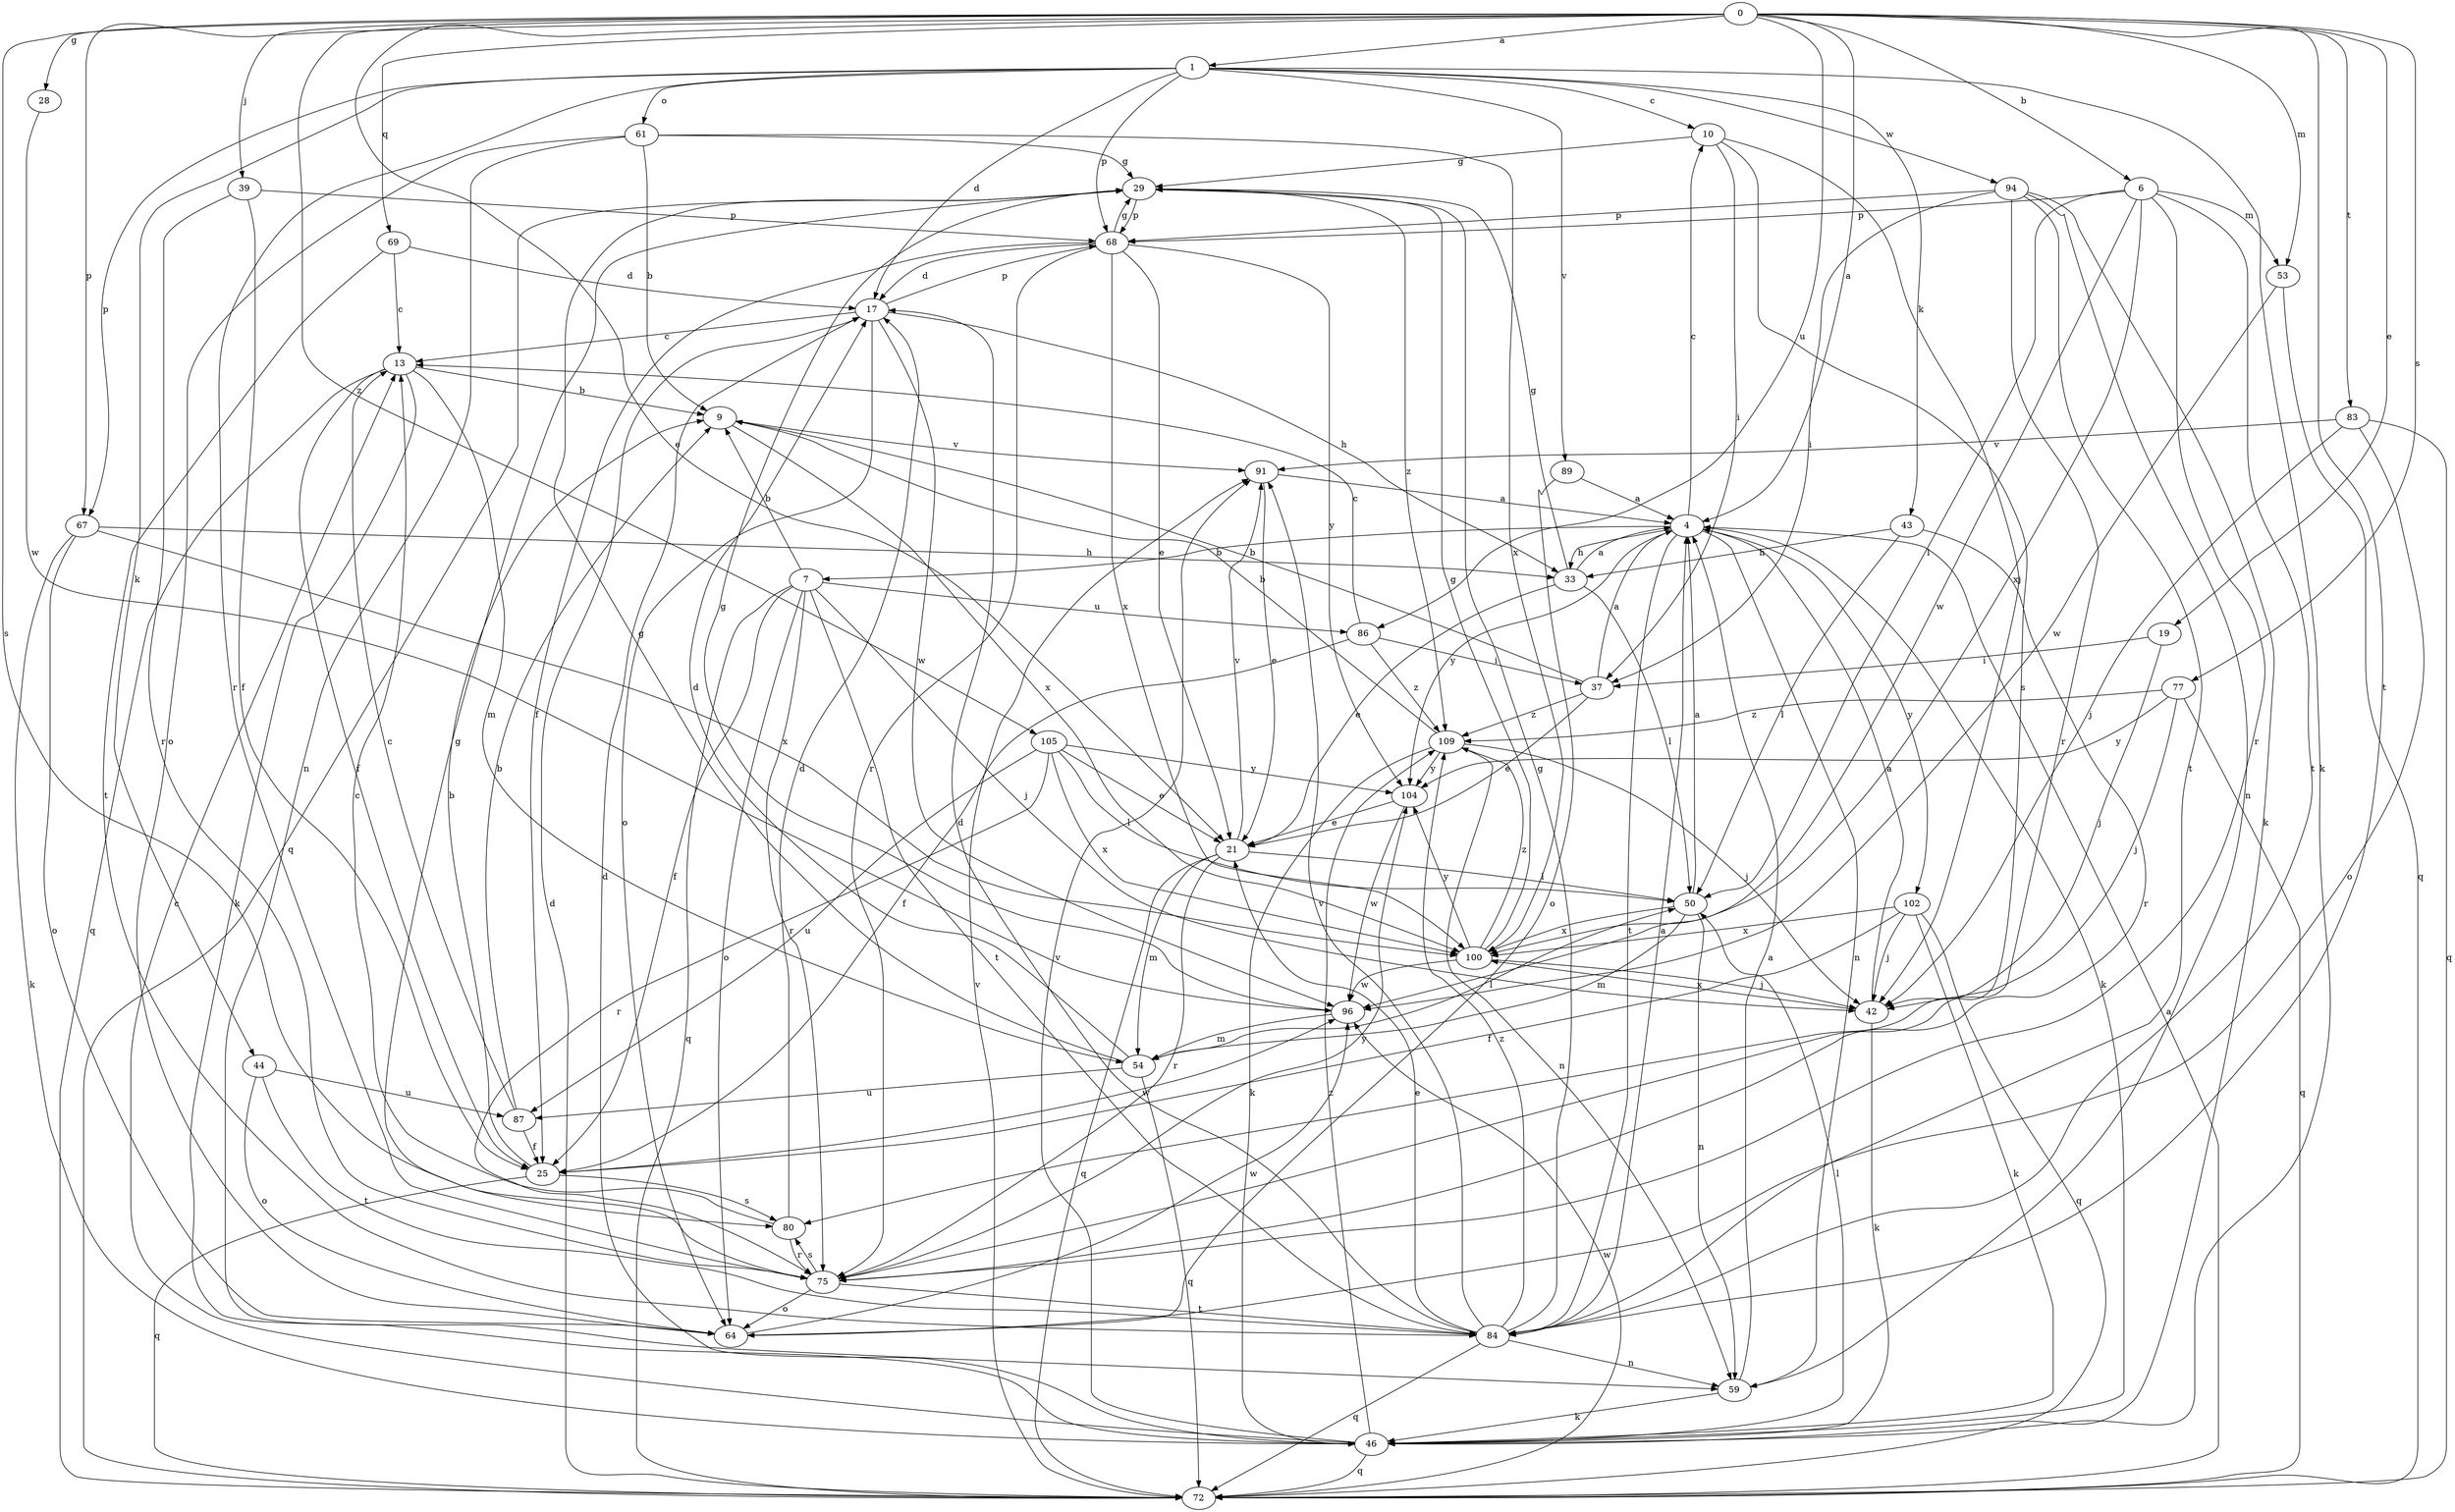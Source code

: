 strict digraph  {
0;
1;
4;
6;
7;
9;
10;
13;
17;
19;
21;
25;
28;
29;
33;
37;
39;
42;
43;
44;
46;
50;
53;
54;
59;
61;
64;
67;
68;
69;
72;
75;
77;
80;
83;
84;
86;
87;
89;
91;
94;
96;
100;
102;
104;
105;
109;
0 -> 1  [label=a];
0 -> 4  [label=a];
0 -> 6  [label=b];
0 -> 19  [label=e];
0 -> 21  [label=e];
0 -> 28  [label=g];
0 -> 39  [label=j];
0 -> 53  [label=m];
0 -> 67  [label=p];
0 -> 69  [label=q];
0 -> 77  [label=s];
0 -> 80  [label=s];
0 -> 83  [label=t];
0 -> 84  [label=t];
0 -> 86  [label=u];
0 -> 105  [label=z];
1 -> 10  [label=c];
1 -> 17  [label=d];
1 -> 43  [label=k];
1 -> 44  [label=k];
1 -> 46  [label=k];
1 -> 61  [label=o];
1 -> 67  [label=p];
1 -> 68  [label=p];
1 -> 75  [label=r];
1 -> 89  [label=v];
1 -> 94  [label=w];
4 -> 7  [label=b];
4 -> 10  [label=c];
4 -> 33  [label=h];
4 -> 46  [label=k];
4 -> 59  [label=n];
4 -> 84  [label=t];
4 -> 102  [label=y];
4 -> 104  [label=y];
6 -> 50  [label=l];
6 -> 53  [label=m];
6 -> 68  [label=p];
6 -> 75  [label=r];
6 -> 84  [label=t];
6 -> 96  [label=w];
6 -> 100  [label=x];
7 -> 9  [label=b];
7 -> 25  [label=f];
7 -> 42  [label=j];
7 -> 64  [label=o];
7 -> 72  [label=q];
7 -> 75  [label=r];
7 -> 84  [label=t];
7 -> 86  [label=u];
9 -> 91  [label=v];
9 -> 100  [label=x];
10 -> 29  [label=g];
10 -> 37  [label=i];
10 -> 42  [label=j];
10 -> 80  [label=s];
13 -> 9  [label=b];
13 -> 25  [label=f];
13 -> 46  [label=k];
13 -> 54  [label=m];
13 -> 72  [label=q];
17 -> 13  [label=c];
17 -> 33  [label=h];
17 -> 64  [label=o];
17 -> 68  [label=p];
17 -> 96  [label=w];
19 -> 37  [label=i];
19 -> 42  [label=j];
21 -> 50  [label=l];
21 -> 54  [label=m];
21 -> 72  [label=q];
21 -> 75  [label=r];
21 -> 91  [label=v];
25 -> 9  [label=b];
25 -> 72  [label=q];
25 -> 80  [label=s];
25 -> 96  [label=w];
28 -> 96  [label=w];
29 -> 68  [label=p];
29 -> 72  [label=q];
29 -> 109  [label=z];
33 -> 4  [label=a];
33 -> 21  [label=e];
33 -> 29  [label=g];
33 -> 50  [label=l];
37 -> 4  [label=a];
37 -> 9  [label=b];
37 -> 21  [label=e];
37 -> 109  [label=z];
39 -> 25  [label=f];
39 -> 68  [label=p];
39 -> 75  [label=r];
42 -> 4  [label=a];
42 -> 46  [label=k];
42 -> 100  [label=x];
43 -> 33  [label=h];
43 -> 50  [label=l];
43 -> 75  [label=r];
44 -> 64  [label=o];
44 -> 84  [label=t];
44 -> 87  [label=u];
46 -> 13  [label=c];
46 -> 17  [label=d];
46 -> 50  [label=l];
46 -> 72  [label=q];
46 -> 91  [label=v];
46 -> 109  [label=z];
50 -> 4  [label=a];
50 -> 54  [label=m];
50 -> 59  [label=n];
50 -> 100  [label=x];
53 -> 72  [label=q];
53 -> 96  [label=w];
54 -> 17  [label=d];
54 -> 29  [label=g];
54 -> 50  [label=l];
54 -> 72  [label=q];
54 -> 87  [label=u];
59 -> 4  [label=a];
59 -> 46  [label=k];
61 -> 9  [label=b];
61 -> 29  [label=g];
61 -> 59  [label=n];
61 -> 64  [label=o];
61 -> 100  [label=x];
64 -> 96  [label=w];
67 -> 33  [label=h];
67 -> 46  [label=k];
67 -> 64  [label=o];
67 -> 100  [label=x];
68 -> 17  [label=d];
68 -> 21  [label=e];
68 -> 25  [label=f];
68 -> 29  [label=g];
68 -> 75  [label=r];
68 -> 100  [label=x];
68 -> 104  [label=y];
69 -> 13  [label=c];
69 -> 17  [label=d];
69 -> 84  [label=t];
72 -> 4  [label=a];
72 -> 17  [label=d];
72 -> 91  [label=v];
72 -> 96  [label=w];
75 -> 29  [label=g];
75 -> 64  [label=o];
75 -> 80  [label=s];
75 -> 84  [label=t];
75 -> 104  [label=y];
77 -> 42  [label=j];
77 -> 72  [label=q];
77 -> 104  [label=y];
77 -> 109  [label=z];
80 -> 13  [label=c];
80 -> 17  [label=d];
80 -> 75  [label=r];
83 -> 42  [label=j];
83 -> 64  [label=o];
83 -> 72  [label=q];
83 -> 91  [label=v];
84 -> 4  [label=a];
84 -> 17  [label=d];
84 -> 21  [label=e];
84 -> 29  [label=g];
84 -> 59  [label=n];
84 -> 72  [label=q];
84 -> 91  [label=v];
84 -> 109  [label=z];
86 -> 13  [label=c];
86 -> 25  [label=f];
86 -> 37  [label=i];
86 -> 109  [label=z];
87 -> 9  [label=b];
87 -> 13  [label=c];
87 -> 25  [label=f];
89 -> 4  [label=a];
89 -> 64  [label=o];
91 -> 4  [label=a];
91 -> 21  [label=e];
94 -> 37  [label=i];
94 -> 46  [label=k];
94 -> 59  [label=n];
94 -> 68  [label=p];
94 -> 75  [label=r];
94 -> 84  [label=t];
96 -> 29  [label=g];
96 -> 54  [label=m];
100 -> 29  [label=g];
100 -> 42  [label=j];
100 -> 96  [label=w];
100 -> 104  [label=y];
100 -> 109  [label=z];
102 -> 25  [label=f];
102 -> 42  [label=j];
102 -> 46  [label=k];
102 -> 72  [label=q];
102 -> 100  [label=x];
104 -> 21  [label=e];
104 -> 96  [label=w];
105 -> 21  [label=e];
105 -> 50  [label=l];
105 -> 75  [label=r];
105 -> 87  [label=u];
105 -> 100  [label=x];
105 -> 104  [label=y];
109 -> 9  [label=b];
109 -> 42  [label=j];
109 -> 46  [label=k];
109 -> 59  [label=n];
109 -> 104  [label=y];
}
